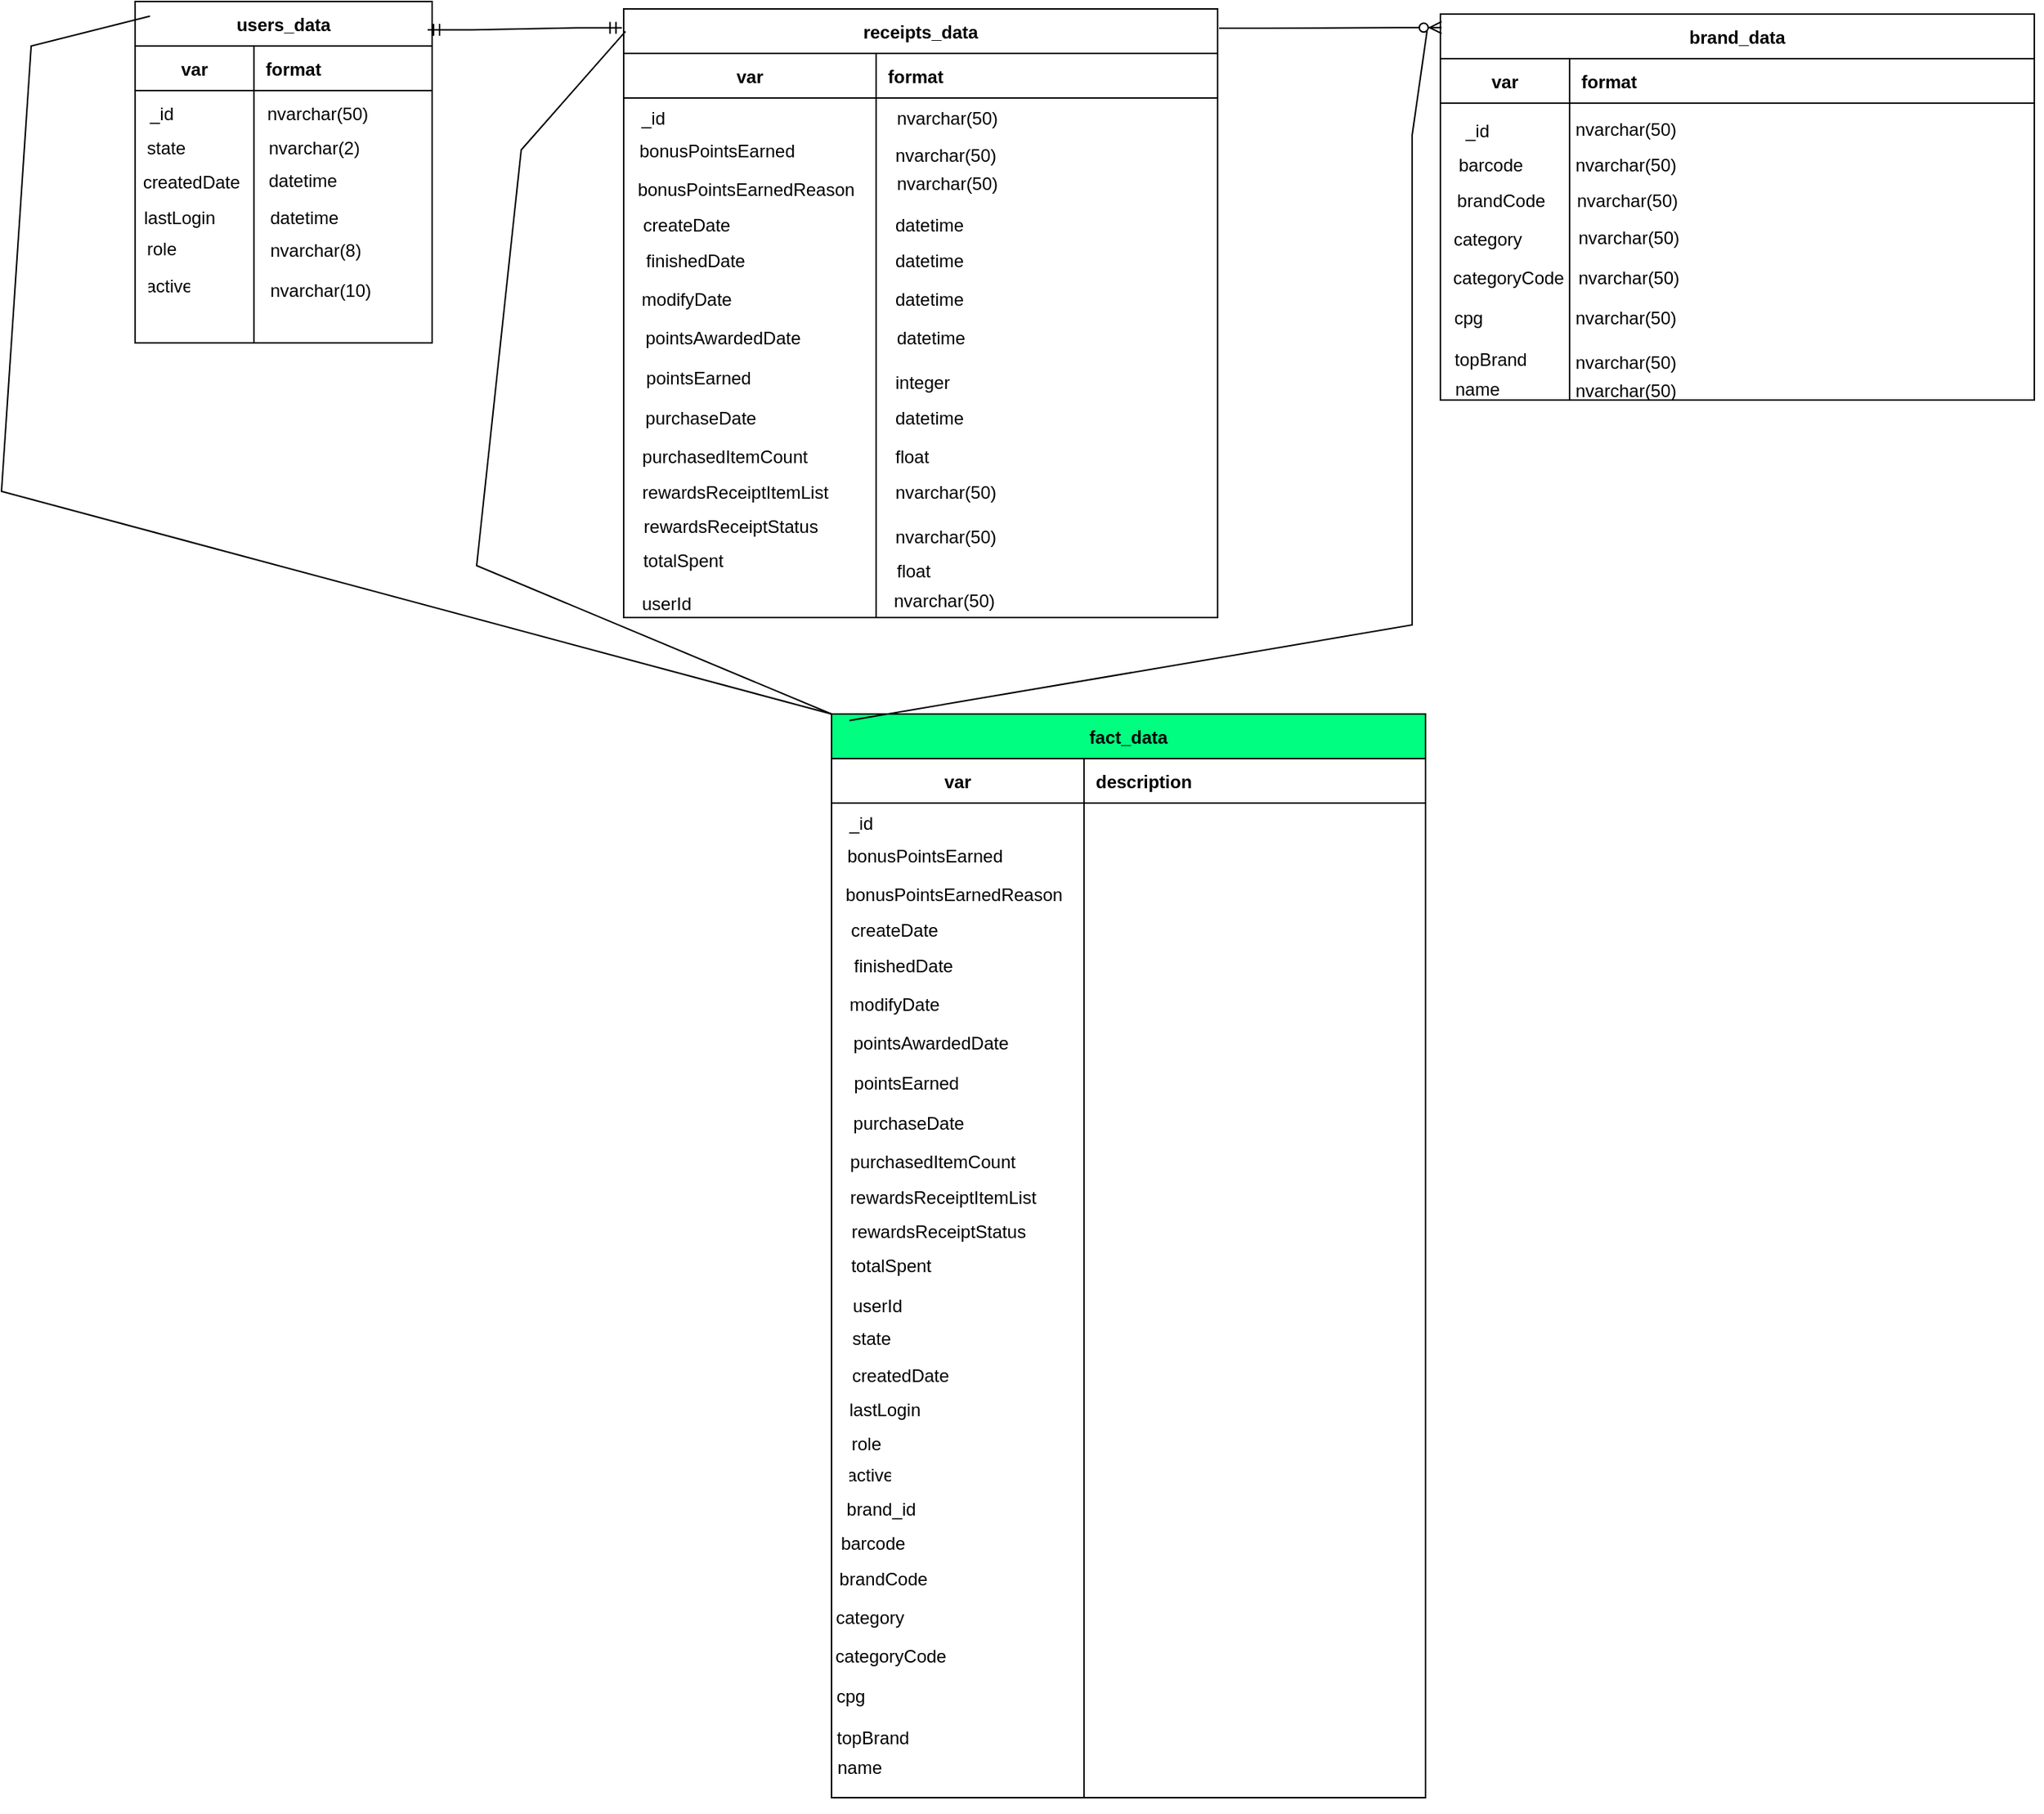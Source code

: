 <mxfile version="26.0.3">
  <diagram id="R2lEEEUBdFMjLlhIrx00" name="Page-1">
    <mxGraphModel dx="2445" dy="655" grid="1" gridSize="10" guides="1" tooltips="1" connect="1" arrows="1" fold="1" page="1" pageScale="1" pageWidth="850" pageHeight="1100" math="0" shadow="0" extFonts="Permanent Marker^https://fonts.googleapis.com/css?family=Permanent+Marker">
      <root>
        <mxCell id="0" />
        <mxCell id="1" parent="0" />
        <mxCell id="C-vyLk0tnHw3VtMMgP7b-23" value="users_data" style="shape=table;startSize=30;container=1;collapsible=1;childLayout=tableLayout;fixedRows=1;rowLines=0;fontStyle=1;align=center;resizeLast=1;" parent="1" vertex="1">
          <mxGeometry x="-70" y="70" width="200" height="230" as="geometry" />
        </mxCell>
        <mxCell id="C-vyLk0tnHw3VtMMgP7b-24" value="" style="shape=partialRectangle;collapsible=0;dropTarget=0;pointerEvents=0;fillColor=none;points=[[0,0.5],[1,0.5]];portConstraint=eastwest;top=0;left=0;right=0;bottom=1;fontStyle=1" parent="C-vyLk0tnHw3VtMMgP7b-23" vertex="1">
          <mxGeometry y="30" width="200" height="30" as="geometry" />
        </mxCell>
        <mxCell id="C-vyLk0tnHw3VtMMgP7b-25" value="var" style="shape=partialRectangle;overflow=hidden;connectable=0;fillColor=none;top=0;left=0;bottom=0;right=0;fontStyle=1" parent="C-vyLk0tnHw3VtMMgP7b-24" vertex="1">
          <mxGeometry width="80" height="30" as="geometry">
            <mxRectangle width="80" height="30" as="alternateBounds" />
          </mxGeometry>
        </mxCell>
        <mxCell id="C-vyLk0tnHw3VtMMgP7b-26" value="format" style="shape=partialRectangle;overflow=hidden;connectable=0;fillColor=none;top=0;left=0;bottom=0;right=0;align=left;spacingLeft=6;fontStyle=1" parent="C-vyLk0tnHw3VtMMgP7b-24" vertex="1">
          <mxGeometry x="80" width="120" height="30" as="geometry">
            <mxRectangle width="120" height="30" as="alternateBounds" />
          </mxGeometry>
        </mxCell>
        <mxCell id="C-vyLk0tnHw3VtMMgP7b-27" value="" style="shape=partialRectangle;collapsible=0;dropTarget=0;pointerEvents=0;fillColor=none;points=[[0,0.5],[1,0.5]];portConstraint=eastwest;top=0;left=0;right=0;bottom=0;" parent="C-vyLk0tnHw3VtMMgP7b-23" vertex="1">
          <mxGeometry y="60" width="200" height="170" as="geometry" />
        </mxCell>
        <mxCell id="C-vyLk0tnHw3VtMMgP7b-28" value="" style="shape=partialRectangle;overflow=hidden;connectable=0;fillColor=none;top=0;left=0;bottom=0;right=0;strokeColor=#000000;" parent="C-vyLk0tnHw3VtMMgP7b-27" vertex="1">
          <mxGeometry width="80" height="170" as="geometry">
            <mxRectangle width="80" height="170" as="alternateBounds" />
          </mxGeometry>
        </mxCell>
        <mxCell id="C-vyLk0tnHw3VtMMgP7b-29" value="" style="shape=partialRectangle;overflow=hidden;connectable=0;fillColor=none;top=0;left=0;bottom=0;right=0;align=left;spacingLeft=6;" parent="C-vyLk0tnHw3VtMMgP7b-27" vertex="1">
          <mxGeometry x="80" width="120" height="170" as="geometry">
            <mxRectangle width="120" height="170" as="alternateBounds" />
          </mxGeometry>
        </mxCell>
        <mxCell id="vaAXvCSD8EfvLSItamrr-2" value="state" style="shape=partialRectangle;overflow=hidden;connectable=0;fillColor=none;top=0;left=0;bottom=0;right=0;" vertex="1" parent="1">
          <mxGeometry x="-64" y="153" width="30" height="30" as="geometry">
            <mxRectangle width="30" height="30" as="alternateBounds" />
          </mxGeometry>
        </mxCell>
        <mxCell id="vaAXvCSD8EfvLSItamrr-3" value="lastLogin" style="shape=partialRectangle;overflow=hidden;connectable=0;fillColor=none;top=0;left=0;bottom=0;right=0;" vertex="1" parent="1">
          <mxGeometry x="-70" y="200" width="60" height="30" as="geometry">
            <mxRectangle width="30" height="30" as="alternateBounds" />
          </mxGeometry>
        </mxCell>
        <mxCell id="vaAXvCSD8EfvLSItamrr-4" value="createdDate" style="shape=partialRectangle;overflow=hidden;connectable=0;fillColor=none;top=0;left=0;bottom=0;right=0;" vertex="1" parent="1">
          <mxGeometry x="-87" y="176" width="110" height="30" as="geometry">
            <mxRectangle width="30" height="30" as="alternateBounds" />
          </mxGeometry>
        </mxCell>
        <mxCell id="vaAXvCSD8EfvLSItamrr-5" value="role" style="shape=partialRectangle;overflow=hidden;connectable=0;fillColor=none;top=0;left=0;bottom=0;right=0;" vertex="1" parent="1">
          <mxGeometry x="-67" y="221" width="30" height="30" as="geometry">
            <mxRectangle width="30" height="30" as="alternateBounds" />
          </mxGeometry>
        </mxCell>
        <mxCell id="vaAXvCSD8EfvLSItamrr-6" value="active" style="shape=partialRectangle;overflow=hidden;connectable=0;fillColor=none;top=0;left=0;bottom=0;right=0;" vertex="1" parent="1">
          <mxGeometry x="-62" y="246" width="30" height="30" as="geometry">
            <mxRectangle width="30" height="30" as="alternateBounds" />
          </mxGeometry>
        </mxCell>
        <mxCell id="vaAXvCSD8EfvLSItamrr-7" value="datetime" style="shape=partialRectangle;overflow=hidden;connectable=0;fillColor=none;top=0;left=0;bottom=0;right=0;align=left;spacingLeft=6;" vertex="1" parent="1">
          <mxGeometry x="13" y="200" width="70" height="30" as="geometry">
            <mxRectangle width="320" height="30" as="alternateBounds" />
          </mxGeometry>
        </mxCell>
        <mxCell id="vaAXvCSD8EfvLSItamrr-8" value="nvarchar(8)" style="shape=partialRectangle;overflow=hidden;connectable=0;fillColor=none;top=0;left=0;bottom=0;right=0;align=left;spacingLeft=6;" vertex="1" parent="1">
          <mxGeometry x="13" y="222" width="70" height="30" as="geometry">
            <mxRectangle width="320" height="30" as="alternateBounds" />
          </mxGeometry>
        </mxCell>
        <mxCell id="vaAXvCSD8EfvLSItamrr-9" value="nvarchar(10)" style="shape=partialRectangle;overflow=hidden;connectable=0;fillColor=none;top=0;left=0;bottom=0;right=0;align=left;spacingLeft=6;" vertex="1" parent="1">
          <mxGeometry x="13" y="249" width="320" height="30" as="geometry">
            <mxRectangle width="320" height="30" as="alternateBounds" />
          </mxGeometry>
        </mxCell>
        <mxCell id="vaAXvCSD8EfvLSItamrr-10" value="datetime" style="shape=partialRectangle;overflow=hidden;connectable=0;fillColor=none;top=0;left=0;bottom=0;right=0;align=left;spacingLeft=6;" vertex="1" parent="1">
          <mxGeometry x="12" y="175" width="320" height="30" as="geometry">
            <mxRectangle width="320" height="30" as="alternateBounds" />
          </mxGeometry>
        </mxCell>
        <mxCell id="vaAXvCSD8EfvLSItamrr-11" value="nvarchar(2)" style="shape=partialRectangle;overflow=hidden;connectable=0;fillColor=none;top=0;left=0;bottom=0;right=0;align=left;spacingLeft=6;" vertex="1" parent="1">
          <mxGeometry x="12" y="153" width="270" height="30" as="geometry">
            <mxRectangle width="320" height="30" as="alternateBounds" />
          </mxGeometry>
        </mxCell>
        <mxCell id="vaAXvCSD8EfvLSItamrr-16" value="_id" style="shape=partialRectangle;overflow=hidden;connectable=0;fillColor=none;top=0;left=0;bottom=0;right=0;" vertex="1" parent="1">
          <mxGeometry x="-72" y="130" width="40" height="30" as="geometry">
            <mxRectangle width="80" height="30" as="alternateBounds" />
          </mxGeometry>
        </mxCell>
        <mxCell id="vaAXvCSD8EfvLSItamrr-17" value="nvarchar(50)" style="shape=partialRectangle;overflow=hidden;connectable=0;fillColor=none;top=0;left=0;bottom=0;right=0;align=left;spacingLeft=6;" vertex="1" parent="1">
          <mxGeometry x="11" y="130" width="320" height="30" as="geometry">
            <mxRectangle width="320" height="30" as="alternateBounds" />
          </mxGeometry>
        </mxCell>
        <mxCell id="vaAXvCSD8EfvLSItamrr-64" value="" style="group" vertex="1" connectable="0" parent="1">
          <mxGeometry x="240" y="75" width="961" height="410" as="geometry" />
        </mxCell>
        <mxCell id="vaAXvCSD8EfvLSItamrr-41" value="receipts_data" style="shape=table;startSize=30;container=1;collapsible=1;childLayout=tableLayout;fixedRows=1;rowLines=0;fontStyle=1;align=center;resizeLast=1;" vertex="1" parent="vaAXvCSD8EfvLSItamrr-64">
          <mxGeometry x="19" width="400" height="410" as="geometry" />
        </mxCell>
        <mxCell id="vaAXvCSD8EfvLSItamrr-42" value="" style="shape=partialRectangle;collapsible=0;dropTarget=0;pointerEvents=0;fillColor=none;points=[[0,0.5],[1,0.5]];portConstraint=eastwest;top=0;left=0;right=0;bottom=1;fontStyle=1" vertex="1" parent="vaAXvCSD8EfvLSItamrr-41">
          <mxGeometry y="30" width="400" height="30" as="geometry" />
        </mxCell>
        <mxCell id="vaAXvCSD8EfvLSItamrr-43" value="var" style="shape=partialRectangle;overflow=hidden;connectable=0;fillColor=none;top=0;left=0;bottom=0;right=0;fontStyle=1" vertex="1" parent="vaAXvCSD8EfvLSItamrr-42">
          <mxGeometry width="170" height="30" as="geometry">
            <mxRectangle width="170" height="30" as="alternateBounds" />
          </mxGeometry>
        </mxCell>
        <mxCell id="vaAXvCSD8EfvLSItamrr-44" value="format" style="shape=partialRectangle;overflow=hidden;connectable=0;fillColor=none;top=0;left=0;bottom=0;right=0;align=left;spacingLeft=6;fontStyle=1" vertex="1" parent="vaAXvCSD8EfvLSItamrr-42">
          <mxGeometry x="170" width="230" height="30" as="geometry">
            <mxRectangle width="230" height="30" as="alternateBounds" />
          </mxGeometry>
        </mxCell>
        <mxCell id="vaAXvCSD8EfvLSItamrr-45" value="" style="shape=partialRectangle;collapsible=0;dropTarget=0;pointerEvents=0;fillColor=none;points=[[0,0.5],[1,0.5]];portConstraint=eastwest;top=0;left=0;right=0;bottom=0;" vertex="1" parent="vaAXvCSD8EfvLSItamrr-41">
          <mxGeometry y="60" width="400" height="350" as="geometry" />
        </mxCell>
        <mxCell id="vaAXvCSD8EfvLSItamrr-46" value="" style="shape=partialRectangle;overflow=hidden;connectable=0;fillColor=none;top=0;left=0;bottom=0;right=0;strokeColor=#000000;" vertex="1" parent="vaAXvCSD8EfvLSItamrr-45">
          <mxGeometry width="170" height="350" as="geometry">
            <mxRectangle width="170" height="350" as="alternateBounds" />
          </mxGeometry>
        </mxCell>
        <mxCell id="vaAXvCSD8EfvLSItamrr-47" value="" style="shape=partialRectangle;overflow=hidden;connectable=0;fillColor=none;top=0;left=0;bottom=0;right=0;align=left;spacingLeft=6;" vertex="1" parent="vaAXvCSD8EfvLSItamrr-45">
          <mxGeometry x="170" width="230" height="350" as="geometry">
            <mxRectangle width="230" height="350" as="alternateBounds" />
          </mxGeometry>
        </mxCell>
        <mxCell id="vaAXvCSD8EfvLSItamrr-48" value="_id" style="shape=partialRectangle;overflow=hidden;connectable=0;fillColor=none;top=0;left=0;bottom=0;right=0;" vertex="1" parent="vaAXvCSD8EfvLSItamrr-64">
          <mxGeometry x="19" y="58" width="40" height="30" as="geometry">
            <mxRectangle width="80" height="30" as="alternateBounds" />
          </mxGeometry>
        </mxCell>
        <mxCell id="vaAXvCSD8EfvLSItamrr-49" value="bonusPointsEarned" style="shape=partialRectangle;overflow=hidden;connectable=0;fillColor=none;top=0;left=0;bottom=0;right=0;" vertex="1" parent="vaAXvCSD8EfvLSItamrr-64">
          <mxGeometry x="22" y="80" width="120" height="30" as="geometry">
            <mxRectangle width="80" height="30" as="alternateBounds" />
          </mxGeometry>
        </mxCell>
        <mxCell id="vaAXvCSD8EfvLSItamrr-50" value="bonusPointsEarnedReason" style="shape=partialRectangle;overflow=hidden;connectable=0;fillColor=none;top=0;left=0;bottom=0;right=0;" vertex="1" parent="vaAXvCSD8EfvLSItamrr-64">
          <mxGeometry x="22" y="106" width="159" height="30" as="geometry">
            <mxRectangle width="80" height="30" as="alternateBounds" />
          </mxGeometry>
        </mxCell>
        <mxCell id="vaAXvCSD8EfvLSItamrr-51" value="createDate" style="shape=partialRectangle;overflow=hidden;connectable=0;fillColor=none;top=0;left=0;bottom=0;right=0;" vertex="1" parent="vaAXvCSD8EfvLSItamrr-64">
          <mxGeometry x="22" y="130" width="79" height="30" as="geometry">
            <mxRectangle width="80" height="30" as="alternateBounds" />
          </mxGeometry>
        </mxCell>
        <mxCell id="vaAXvCSD8EfvLSItamrr-52" value="finishedDate" style="shape=partialRectangle;overflow=hidden;connectable=0;fillColor=none;top=0;left=0;bottom=0;right=0;" vertex="1" parent="vaAXvCSD8EfvLSItamrr-64">
          <mxGeometry x="22" y="154" width="91" height="30" as="geometry">
            <mxRectangle width="80" height="30" as="alternateBounds" />
          </mxGeometry>
        </mxCell>
        <mxCell id="vaAXvCSD8EfvLSItamrr-53" value="modifyDate" style="shape=partialRectangle;overflow=hidden;connectable=0;fillColor=none;top=0;left=0;bottom=0;right=0;" vertex="1" parent="vaAXvCSD8EfvLSItamrr-64">
          <mxGeometry x="22" y="180" width="79" height="30" as="geometry">
            <mxRectangle width="80" height="30" as="alternateBounds" />
          </mxGeometry>
        </mxCell>
        <mxCell id="vaAXvCSD8EfvLSItamrr-54" value="pointsAwardedDate" style="shape=partialRectangle;overflow=hidden;connectable=0;fillColor=none;top=0;left=0;bottom=0;right=0;" vertex="1" parent="vaAXvCSD8EfvLSItamrr-64">
          <mxGeometry x="16.5" y="206" width="139" height="30" as="geometry">
            <mxRectangle width="80" height="30" as="alternateBounds" />
          </mxGeometry>
        </mxCell>
        <mxCell id="vaAXvCSD8EfvLSItamrr-55" value="pointsEarned" style="shape=partialRectangle;overflow=hidden;connectable=0;fillColor=none;top=0;left=0;bottom=0;right=0;" vertex="1" parent="vaAXvCSD8EfvLSItamrr-64">
          <mxGeometry y="233" width="139" height="30" as="geometry">
            <mxRectangle width="80" height="30" as="alternateBounds" />
          </mxGeometry>
        </mxCell>
        <mxCell id="vaAXvCSD8EfvLSItamrr-56" value="purchaseDate" style="shape=partialRectangle;overflow=hidden;connectable=0;fillColor=none;top=0;left=0;bottom=0;right=0;" vertex="1" parent="vaAXvCSD8EfvLSItamrr-64">
          <mxGeometry x="1.5" y="260" width="139" height="30" as="geometry">
            <mxRectangle width="80" height="30" as="alternateBounds" />
          </mxGeometry>
        </mxCell>
        <mxCell id="vaAXvCSD8EfvLSItamrr-57" value="purchasedItemCount" style="shape=partialRectangle;overflow=hidden;connectable=0;fillColor=none;top=0;left=0;bottom=0;right=0;" vertex="1" parent="vaAXvCSD8EfvLSItamrr-64">
          <mxGeometry x="3.5" y="286" width="167.5" height="30" as="geometry">
            <mxRectangle width="80" height="30" as="alternateBounds" />
          </mxGeometry>
        </mxCell>
        <mxCell id="vaAXvCSD8EfvLSItamrr-58" value="rewardsReceiptItemList" style="shape=partialRectangle;overflow=hidden;connectable=0;fillColor=none;top=0;left=0;bottom=0;right=0;" vertex="1" parent="vaAXvCSD8EfvLSItamrr-64">
          <mxGeometry x="10.5" y="310" width="167.5" height="30" as="geometry">
            <mxRectangle width="80" height="30" as="alternateBounds" />
          </mxGeometry>
        </mxCell>
        <mxCell id="vaAXvCSD8EfvLSItamrr-59" value="rewardsReceiptStatus" style="shape=partialRectangle;overflow=hidden;connectable=0;fillColor=none;top=0;left=0;bottom=0;right=0;" vertex="1" parent="vaAXvCSD8EfvLSItamrr-64">
          <mxGeometry x="7.5" y="333" width="167.5" height="30" as="geometry">
            <mxRectangle width="80" height="30" as="alternateBounds" />
          </mxGeometry>
        </mxCell>
        <mxCell id="vaAXvCSD8EfvLSItamrr-60" value="totalSpent" style="shape=partialRectangle;overflow=hidden;connectable=0;fillColor=none;top=0;left=0;bottom=0;right=0;" vertex="1" parent="vaAXvCSD8EfvLSItamrr-64">
          <mxGeometry x="7.5" y="356" width="103.5" height="30" as="geometry">
            <mxRectangle width="80" height="30" as="alternateBounds" />
          </mxGeometry>
        </mxCell>
        <mxCell id="vaAXvCSD8EfvLSItamrr-61" value="userId" style="shape=partialRectangle;overflow=hidden;connectable=0;fillColor=none;top=0;left=0;bottom=0;right=0;" vertex="1" parent="vaAXvCSD8EfvLSItamrr-64">
          <mxGeometry x="18" y="385" width="60" height="30" as="geometry">
            <mxRectangle width="80" height="30" as="alternateBounds" />
          </mxGeometry>
        </mxCell>
        <mxCell id="vaAXvCSD8EfvLSItamrr-95" value="nvarchar(50)" style="shape=partialRectangle;overflow=hidden;connectable=0;fillColor=none;top=0;left=0;bottom=0;right=0;align=left;spacingLeft=6;" vertex="1" parent="vaAXvCSD8EfvLSItamrr-64">
          <mxGeometry x="195" y="58" width="320" height="30" as="geometry">
            <mxRectangle width="320" height="30" as="alternateBounds" />
          </mxGeometry>
        </mxCell>
        <mxCell id="vaAXvCSD8EfvLSItamrr-96" value="nvarchar(50)" style="shape=partialRectangle;overflow=hidden;connectable=0;fillColor=none;top=0;left=0;bottom=0;right=0;align=left;spacingLeft=6;" vertex="1" parent="vaAXvCSD8EfvLSItamrr-64">
          <mxGeometry x="194" y="83" width="320" height="30" as="geometry">
            <mxRectangle width="320" height="30" as="alternateBounds" />
          </mxGeometry>
        </mxCell>
        <mxCell id="vaAXvCSD8EfvLSItamrr-98" value="datetime" style="shape=partialRectangle;overflow=hidden;connectable=0;fillColor=none;top=0;left=0;bottom=0;right=0;align=left;spacingLeft=6;" vertex="1" parent="vaAXvCSD8EfvLSItamrr-64">
          <mxGeometry x="194" y="130" width="320" height="30" as="geometry">
            <mxRectangle width="320" height="30" as="alternateBounds" />
          </mxGeometry>
        </mxCell>
        <mxCell id="vaAXvCSD8EfvLSItamrr-99" value="datetime" style="shape=partialRectangle;overflow=hidden;connectable=0;fillColor=none;top=0;left=0;bottom=0;right=0;align=left;spacingLeft=6;" vertex="1" parent="vaAXvCSD8EfvLSItamrr-64">
          <mxGeometry x="194" y="154" width="320" height="30" as="geometry">
            <mxRectangle width="320" height="30" as="alternateBounds" />
          </mxGeometry>
        </mxCell>
        <mxCell id="vaAXvCSD8EfvLSItamrr-100" value="datetime" style="shape=partialRectangle;overflow=hidden;connectable=0;fillColor=none;top=0;left=0;bottom=0;right=0;align=left;spacingLeft=6;" vertex="1" parent="vaAXvCSD8EfvLSItamrr-64">
          <mxGeometry x="194" y="180" width="320" height="30" as="geometry">
            <mxRectangle width="320" height="30" as="alternateBounds" />
          </mxGeometry>
        </mxCell>
        <mxCell id="vaAXvCSD8EfvLSItamrr-101" value="datetime" style="shape=partialRectangle;overflow=hidden;connectable=0;fillColor=none;top=0;left=0;bottom=0;right=0;align=left;spacingLeft=6;" vertex="1" parent="vaAXvCSD8EfvLSItamrr-64">
          <mxGeometry x="195" y="206" width="320" height="30" as="geometry">
            <mxRectangle width="320" height="30" as="alternateBounds" />
          </mxGeometry>
        </mxCell>
        <mxCell id="vaAXvCSD8EfvLSItamrr-102" value="integer" style="shape=partialRectangle;overflow=hidden;connectable=0;fillColor=none;top=0;left=0;bottom=0;right=0;align=left;spacingLeft=6;" vertex="1" parent="vaAXvCSD8EfvLSItamrr-64">
          <mxGeometry x="194" y="236" width="320" height="30" as="geometry">
            <mxRectangle width="320" height="30" as="alternateBounds" />
          </mxGeometry>
        </mxCell>
        <mxCell id="vaAXvCSD8EfvLSItamrr-103" value="float" style="shape=partialRectangle;overflow=hidden;connectable=0;fillColor=none;top=0;left=0;bottom=0;right=0;align=left;spacingLeft=6;" vertex="1" parent="vaAXvCSD8EfvLSItamrr-64">
          <mxGeometry x="194" y="286" width="320" height="30" as="geometry">
            <mxRectangle width="320" height="30" as="alternateBounds" />
          </mxGeometry>
        </mxCell>
        <mxCell id="vaAXvCSD8EfvLSItamrr-104" value="datetime" style="shape=partialRectangle;overflow=hidden;connectable=0;fillColor=none;top=0;left=0;bottom=0;right=0;align=left;spacingLeft=6;" vertex="1" parent="vaAXvCSD8EfvLSItamrr-64">
          <mxGeometry x="194" y="260" width="320" height="30" as="geometry">
            <mxRectangle width="320" height="30" as="alternateBounds" />
          </mxGeometry>
        </mxCell>
        <mxCell id="vaAXvCSD8EfvLSItamrr-105" value="nvarchar(50)" style="shape=partialRectangle;overflow=hidden;connectable=0;fillColor=none;top=0;left=0;bottom=0;right=0;align=left;spacingLeft=6;" vertex="1" parent="vaAXvCSD8EfvLSItamrr-64">
          <mxGeometry x="194" y="310" width="320" height="30" as="geometry">
            <mxRectangle width="320" height="30" as="alternateBounds" />
          </mxGeometry>
        </mxCell>
        <mxCell id="vaAXvCSD8EfvLSItamrr-106" value="nvarchar(50)" style="shape=partialRectangle;overflow=hidden;connectable=0;fillColor=none;top=0;left=0;bottom=0;right=0;align=left;spacingLeft=6;" vertex="1" parent="vaAXvCSD8EfvLSItamrr-64">
          <mxGeometry x="194" y="340" width="320" height="30" as="geometry">
            <mxRectangle width="320" height="30" as="alternateBounds" />
          </mxGeometry>
        </mxCell>
        <mxCell id="vaAXvCSD8EfvLSItamrr-107" value="float" style="shape=partialRectangle;overflow=hidden;connectable=0;fillColor=none;top=0;left=0;bottom=0;right=0;align=left;spacingLeft=6;" vertex="1" parent="vaAXvCSD8EfvLSItamrr-64">
          <mxGeometry x="195" y="363" width="320" height="30" as="geometry">
            <mxRectangle width="320" height="30" as="alternateBounds" />
          </mxGeometry>
        </mxCell>
        <mxCell id="vaAXvCSD8EfvLSItamrr-108" value="nvarchar(50)" style="shape=partialRectangle;overflow=hidden;connectable=0;fillColor=none;top=0;left=0;bottom=0;right=0;align=left;spacingLeft=6;" vertex="1" parent="vaAXvCSD8EfvLSItamrr-64">
          <mxGeometry x="193" y="383" width="320" height="30" as="geometry">
            <mxRectangle width="320" height="30" as="alternateBounds" />
          </mxGeometry>
        </mxCell>
        <mxCell id="vaAXvCSD8EfvLSItamrr-65" value="" style="group" vertex="1" connectable="0" parent="vaAXvCSD8EfvLSItamrr-64">
          <mxGeometry x="533" y="9.5" width="441" height="271" as="geometry" />
        </mxCell>
        <mxCell id="vaAXvCSD8EfvLSItamrr-18" value="brand_data" style="shape=table;startSize=30;container=1;collapsible=1;childLayout=tableLayout;fixedRows=1;rowLines=0;fontStyle=1;align=center;resizeLast=1;" vertex="1" parent="vaAXvCSD8EfvLSItamrr-65">
          <mxGeometry x="36" y="-6" width="400" height="260" as="geometry" />
        </mxCell>
        <mxCell id="vaAXvCSD8EfvLSItamrr-19" value="" style="shape=partialRectangle;collapsible=0;dropTarget=0;pointerEvents=0;fillColor=none;points=[[0,0.5],[1,0.5]];portConstraint=eastwest;top=0;left=0;right=0;bottom=1;fontStyle=1" vertex="1" parent="vaAXvCSD8EfvLSItamrr-18">
          <mxGeometry y="30" width="400" height="30" as="geometry" />
        </mxCell>
        <mxCell id="vaAXvCSD8EfvLSItamrr-20" value="var" style="shape=partialRectangle;overflow=hidden;connectable=0;fillColor=none;top=0;left=0;bottom=0;right=0;fontStyle=1" vertex="1" parent="vaAXvCSD8EfvLSItamrr-19">
          <mxGeometry width="87" height="30" as="geometry">
            <mxRectangle width="87" height="30" as="alternateBounds" />
          </mxGeometry>
        </mxCell>
        <mxCell id="vaAXvCSD8EfvLSItamrr-21" value="format" style="shape=partialRectangle;overflow=hidden;connectable=0;fillColor=none;top=0;left=0;bottom=0;right=0;align=left;spacingLeft=6;fontStyle=1" vertex="1" parent="vaAXvCSD8EfvLSItamrr-19">
          <mxGeometry x="87" width="313" height="30" as="geometry">
            <mxRectangle width="313" height="30" as="alternateBounds" />
          </mxGeometry>
        </mxCell>
        <mxCell id="vaAXvCSD8EfvLSItamrr-22" value="" style="shape=partialRectangle;collapsible=0;dropTarget=0;pointerEvents=0;fillColor=none;points=[[0,0.5],[1,0.5]];portConstraint=eastwest;top=0;left=0;right=0;bottom=0;" vertex="1" parent="vaAXvCSD8EfvLSItamrr-18">
          <mxGeometry y="60" width="400" height="200" as="geometry" />
        </mxCell>
        <mxCell id="vaAXvCSD8EfvLSItamrr-23" value="" style="shape=partialRectangle;overflow=hidden;connectable=0;fillColor=none;top=0;left=0;bottom=0;right=0;strokeColor=#000000;" vertex="1" parent="vaAXvCSD8EfvLSItamrr-22">
          <mxGeometry width="87" height="200" as="geometry">
            <mxRectangle width="87" height="200" as="alternateBounds" />
          </mxGeometry>
        </mxCell>
        <mxCell id="vaAXvCSD8EfvLSItamrr-24" value="" style="shape=partialRectangle;overflow=hidden;connectable=0;fillColor=none;top=0;left=0;bottom=0;right=0;align=left;spacingLeft=6;" vertex="1" parent="vaAXvCSD8EfvLSItamrr-22">
          <mxGeometry x="87" width="313" height="200" as="geometry">
            <mxRectangle width="313" height="200" as="alternateBounds" />
          </mxGeometry>
        </mxCell>
        <mxCell id="vaAXvCSD8EfvLSItamrr-33" value="nvarchar(50)" style="shape=partialRectangle;overflow=hidden;connectable=0;fillColor=none;top=0;left=0;bottom=0;right=0;align=left;spacingLeft=6;" vertex="1" parent="vaAXvCSD8EfvLSItamrr-65">
          <mxGeometry x="119" y="56" width="320" height="30" as="geometry">
            <mxRectangle width="320" height="30" as="alternateBounds" />
          </mxGeometry>
        </mxCell>
        <mxCell id="vaAXvCSD8EfvLSItamrr-34" value="nvarchar(50)" style="shape=partialRectangle;overflow=hidden;connectable=0;fillColor=none;top=0;left=0;bottom=0;right=0;align=left;spacingLeft=6;" vertex="1" parent="vaAXvCSD8EfvLSItamrr-65">
          <mxGeometry x="119" y="80" width="320" height="30" as="geometry">
            <mxRectangle width="320" height="30" as="alternateBounds" />
          </mxGeometry>
        </mxCell>
        <mxCell id="vaAXvCSD8EfvLSItamrr-35" value="nvarchar(50)" style="shape=partialRectangle;overflow=hidden;connectable=0;fillColor=none;top=0;left=0;bottom=0;right=0;align=left;spacingLeft=6;" vertex="1" parent="vaAXvCSD8EfvLSItamrr-65">
          <mxGeometry x="120" y="104" width="320" height="30" as="geometry">
            <mxRectangle width="320" height="30" as="alternateBounds" />
          </mxGeometry>
        </mxCell>
        <mxCell id="vaAXvCSD8EfvLSItamrr-36" value="nvarchar(50)" style="shape=partialRectangle;overflow=hidden;connectable=0;fillColor=none;top=0;left=0;bottom=0;right=0;align=left;spacingLeft=6;" vertex="1" parent="vaAXvCSD8EfvLSItamrr-65">
          <mxGeometry x="121" y="129" width="320" height="30" as="geometry">
            <mxRectangle width="320" height="30" as="alternateBounds" />
          </mxGeometry>
        </mxCell>
        <mxCell id="vaAXvCSD8EfvLSItamrr-37" value="nvarchar(50)" style="shape=partialRectangle;overflow=hidden;connectable=0;fillColor=none;top=0;left=0;bottom=0;right=0;align=left;spacingLeft=6;" vertex="1" parent="vaAXvCSD8EfvLSItamrr-65">
          <mxGeometry x="121" y="156" width="320" height="30" as="geometry">
            <mxRectangle width="320" height="30" as="alternateBounds" />
          </mxGeometry>
        </mxCell>
        <mxCell id="vaAXvCSD8EfvLSItamrr-38" value="nvarchar(50)" style="shape=partialRectangle;overflow=hidden;connectable=0;fillColor=none;top=0;left=0;bottom=0;right=0;align=left;spacingLeft=6;" vertex="1" parent="vaAXvCSD8EfvLSItamrr-65">
          <mxGeometry x="119" y="183" width="320" height="30" as="geometry">
            <mxRectangle width="320" height="30" as="alternateBounds" />
          </mxGeometry>
        </mxCell>
        <mxCell id="vaAXvCSD8EfvLSItamrr-40" value="nvarchar(50)" style="shape=partialRectangle;overflow=hidden;connectable=0;fillColor=none;top=0;left=0;bottom=0;right=0;align=left;spacingLeft=6;" vertex="1" parent="vaAXvCSD8EfvLSItamrr-65">
          <mxGeometry x="119" y="213" width="320" height="30" as="geometry">
            <mxRectangle width="320" height="30" as="alternateBounds" />
          </mxGeometry>
        </mxCell>
        <mxCell id="vaAXvCSD8EfvLSItamrr-39" value="nvarchar(50)" style="shape=partialRectangle;overflow=hidden;connectable=0;fillColor=none;top=0;left=0;bottom=0;right=0;align=left;spacingLeft=6;" vertex="1" parent="vaAXvCSD8EfvLSItamrr-65">
          <mxGeometry x="119" y="232" width="320" height="30" as="geometry">
            <mxRectangle width="320" height="30" as="alternateBounds" />
          </mxGeometry>
        </mxCell>
        <mxCell id="vaAXvCSD8EfvLSItamrr-117" value="" style="group" vertex="1" connectable="0" parent="vaAXvCSD8EfvLSItamrr-65">
          <mxGeometry y="57" width="137" height="204" as="geometry" />
        </mxCell>
        <mxCell id="vaAXvCSD8EfvLSItamrr-25" value="_id" style="shape=partialRectangle;overflow=hidden;connectable=0;fillColor=none;top=0;left=0;bottom=0;right=0;" vertex="1" parent="vaAXvCSD8EfvLSItamrr-117">
          <mxGeometry x="41" width="40" height="30" as="geometry">
            <mxRectangle width="80" height="30" as="alternateBounds" />
          </mxGeometry>
        </mxCell>
        <mxCell id="vaAXvCSD8EfvLSItamrr-26" value="barcode" style="shape=partialRectangle;overflow=hidden;connectable=0;fillColor=none;top=0;left=0;bottom=0;right=0;" vertex="1" parent="vaAXvCSD8EfvLSItamrr-117">
          <mxGeometry x="15" y="23" width="110" height="30" as="geometry">
            <mxRectangle width="30" height="30" as="alternateBounds" />
          </mxGeometry>
        </mxCell>
        <mxCell id="vaAXvCSD8EfvLSItamrr-27" value="brandCode" style="shape=partialRectangle;overflow=hidden;connectable=0;fillColor=none;top=0;left=0;bottom=0;right=0;" vertex="1" parent="vaAXvCSD8EfvLSItamrr-117">
          <mxGeometry x="22" y="47" width="110" height="30" as="geometry">
            <mxRectangle width="30" height="30" as="alternateBounds" />
          </mxGeometry>
        </mxCell>
        <mxCell id="vaAXvCSD8EfvLSItamrr-28" value="category" style="shape=partialRectangle;overflow=hidden;connectable=0;fillColor=none;top=0;left=0;bottom=0;right=0;" vertex="1" parent="vaAXvCSD8EfvLSItamrr-117">
          <mxGeometry x="13" y="73" width="110" height="30" as="geometry">
            <mxRectangle width="30" height="30" as="alternateBounds" />
          </mxGeometry>
        </mxCell>
        <mxCell id="vaAXvCSD8EfvLSItamrr-29" value="categoryCode" style="shape=partialRectangle;overflow=hidden;connectable=0;fillColor=none;top=0;left=0;bottom=0;right=0;" vertex="1" parent="vaAXvCSD8EfvLSItamrr-117">
          <mxGeometry x="27" y="99" width="110" height="30" as="geometry">
            <mxRectangle width="30" height="30" as="alternateBounds" />
          </mxGeometry>
        </mxCell>
        <mxCell id="vaAXvCSD8EfvLSItamrr-30" value="cpg" style="shape=partialRectangle;overflow=hidden;connectable=0;fillColor=none;top=0;left=0;bottom=0;right=0;" vertex="1" parent="vaAXvCSD8EfvLSItamrr-117">
          <mxGeometry y="126" width="110" height="30" as="geometry">
            <mxRectangle width="30" height="30" as="alternateBounds" />
          </mxGeometry>
        </mxCell>
        <mxCell id="vaAXvCSD8EfvLSItamrr-31" value="topBrand" style="shape=partialRectangle;overflow=hidden;connectable=0;fillColor=none;top=0;left=0;bottom=0;right=0;" vertex="1" parent="vaAXvCSD8EfvLSItamrr-117">
          <mxGeometry x="33" y="154" width="74" height="30" as="geometry">
            <mxRectangle width="30" height="30" as="alternateBounds" />
          </mxGeometry>
        </mxCell>
        <mxCell id="vaAXvCSD8EfvLSItamrr-32" value="name" style="shape=partialRectangle;overflow=hidden;connectable=0;fillColor=none;top=0;left=0;bottom=0;right=0;" vertex="1" parent="vaAXvCSD8EfvLSItamrr-117">
          <mxGeometry x="6" y="174" width="110" height="30" as="geometry">
            <mxRectangle width="30" height="30" as="alternateBounds" />
          </mxGeometry>
        </mxCell>
        <mxCell id="vaAXvCSD8EfvLSItamrr-109" value="" style="edgeStyle=entityRelationEdgeStyle;fontSize=12;html=1;endArrow=ERzeroToMany;endFill=1;rounded=0;entryX=0.002;entryY=0.035;entryDx=0;entryDy=0;entryPerimeter=0;" edge="1" parent="vaAXvCSD8EfvLSItamrr-64" target="vaAXvCSD8EfvLSItamrr-18">
          <mxGeometry width="100" height="100" relative="1" as="geometry">
            <mxPoint x="420" y="13" as="sourcePoint" />
            <mxPoint x="580.0" y="13.5" as="targetPoint" />
          </mxGeometry>
        </mxCell>
        <mxCell id="vaAXvCSD8EfvLSItamrr-66" value="" style="group" vertex="1" connectable="0" parent="1">
          <mxGeometry x="380" y="550" width="419" height="740" as="geometry" />
        </mxCell>
        <mxCell id="vaAXvCSD8EfvLSItamrr-67" value="fact_data" style="shape=table;startSize=30;container=1;collapsible=1;childLayout=tableLayout;fixedRows=1;rowLines=0;fontStyle=1;align=center;resizeLast=1;fillColor=#00FF80;" vertex="1" parent="vaAXvCSD8EfvLSItamrr-66">
          <mxGeometry x="19" width="400" height="730" as="geometry" />
        </mxCell>
        <mxCell id="vaAXvCSD8EfvLSItamrr-68" value="" style="shape=partialRectangle;collapsible=0;dropTarget=0;pointerEvents=0;fillColor=none;points=[[0,0.5],[1,0.5]];portConstraint=eastwest;top=0;left=0;right=0;bottom=1;fontStyle=1" vertex="1" parent="vaAXvCSD8EfvLSItamrr-67">
          <mxGeometry y="30" width="400" height="30" as="geometry" />
        </mxCell>
        <mxCell id="vaAXvCSD8EfvLSItamrr-69" value="var" style="shape=partialRectangle;overflow=hidden;connectable=0;fillColor=none;top=0;left=0;bottom=0;right=0;fontStyle=1" vertex="1" parent="vaAXvCSD8EfvLSItamrr-68">
          <mxGeometry width="170" height="30" as="geometry">
            <mxRectangle width="170" height="30" as="alternateBounds" />
          </mxGeometry>
        </mxCell>
        <mxCell id="vaAXvCSD8EfvLSItamrr-70" value="description" style="shape=partialRectangle;overflow=hidden;connectable=0;fillColor=none;top=0;left=0;bottom=0;right=0;align=left;spacingLeft=6;fontStyle=1" vertex="1" parent="vaAXvCSD8EfvLSItamrr-68">
          <mxGeometry x="170" width="230" height="30" as="geometry">
            <mxRectangle width="230" height="30" as="alternateBounds" />
          </mxGeometry>
        </mxCell>
        <mxCell id="vaAXvCSD8EfvLSItamrr-71" value="" style="shape=partialRectangle;collapsible=0;dropTarget=0;pointerEvents=0;fillColor=none;points=[[0,0.5],[1,0.5]];portConstraint=eastwest;top=0;left=0;right=0;bottom=0;" vertex="1" parent="vaAXvCSD8EfvLSItamrr-67">
          <mxGeometry y="60" width="400" height="670" as="geometry" />
        </mxCell>
        <mxCell id="vaAXvCSD8EfvLSItamrr-72" value="" style="shape=partialRectangle;overflow=hidden;connectable=0;fillColor=none;top=0;left=0;bottom=0;right=0;strokeColor=#000000;" vertex="1" parent="vaAXvCSD8EfvLSItamrr-71">
          <mxGeometry width="170" height="670" as="geometry">
            <mxRectangle width="170" height="670" as="alternateBounds" />
          </mxGeometry>
        </mxCell>
        <mxCell id="vaAXvCSD8EfvLSItamrr-73" value="" style="shape=partialRectangle;overflow=hidden;connectable=0;fillColor=none;top=0;left=0;bottom=0;right=0;align=left;spacingLeft=6;" vertex="1" parent="vaAXvCSD8EfvLSItamrr-71">
          <mxGeometry x="170" width="230" height="670" as="geometry">
            <mxRectangle width="230" height="670" as="alternateBounds" />
          </mxGeometry>
        </mxCell>
        <mxCell id="vaAXvCSD8EfvLSItamrr-74" value="_id" style="shape=partialRectangle;overflow=hidden;connectable=0;fillColor=none;top=0;left=0;bottom=0;right=0;" vertex="1" parent="vaAXvCSD8EfvLSItamrr-66">
          <mxGeometry x="19" y="58" width="40" height="30" as="geometry">
            <mxRectangle width="80" height="30" as="alternateBounds" />
          </mxGeometry>
        </mxCell>
        <mxCell id="vaAXvCSD8EfvLSItamrr-75" value="bonusPointsEarned" style="shape=partialRectangle;overflow=hidden;connectable=0;fillColor=none;top=0;left=0;bottom=0;right=0;" vertex="1" parent="vaAXvCSD8EfvLSItamrr-66">
          <mxGeometry x="22" y="80" width="120" height="30" as="geometry">
            <mxRectangle width="80" height="30" as="alternateBounds" />
          </mxGeometry>
        </mxCell>
        <mxCell id="vaAXvCSD8EfvLSItamrr-76" value="bonusPointsEarnedReason" style="shape=partialRectangle;overflow=hidden;connectable=0;fillColor=none;top=0;left=0;bottom=0;right=0;" vertex="1" parent="vaAXvCSD8EfvLSItamrr-66">
          <mxGeometry x="22" y="106" width="159" height="30" as="geometry">
            <mxRectangle width="80" height="30" as="alternateBounds" />
          </mxGeometry>
        </mxCell>
        <mxCell id="vaAXvCSD8EfvLSItamrr-77" value="createDate" style="shape=partialRectangle;overflow=hidden;connectable=0;fillColor=none;top=0;left=0;bottom=0;right=0;" vertex="1" parent="vaAXvCSD8EfvLSItamrr-66">
          <mxGeometry x="22" y="130" width="79" height="30" as="geometry">
            <mxRectangle width="80" height="30" as="alternateBounds" />
          </mxGeometry>
        </mxCell>
        <mxCell id="vaAXvCSD8EfvLSItamrr-78" value="finishedDate" style="shape=partialRectangle;overflow=hidden;connectable=0;fillColor=none;top=0;left=0;bottom=0;right=0;" vertex="1" parent="vaAXvCSD8EfvLSItamrr-66">
          <mxGeometry x="22" y="154" width="91" height="30" as="geometry">
            <mxRectangle width="80" height="30" as="alternateBounds" />
          </mxGeometry>
        </mxCell>
        <mxCell id="vaAXvCSD8EfvLSItamrr-79" value="modifyDate" style="shape=partialRectangle;overflow=hidden;connectable=0;fillColor=none;top=0;left=0;bottom=0;right=0;" vertex="1" parent="vaAXvCSD8EfvLSItamrr-66">
          <mxGeometry x="22" y="180" width="79" height="30" as="geometry">
            <mxRectangle width="80" height="30" as="alternateBounds" />
          </mxGeometry>
        </mxCell>
        <mxCell id="vaAXvCSD8EfvLSItamrr-80" value="pointsAwardedDate" style="shape=partialRectangle;overflow=hidden;connectable=0;fillColor=none;top=0;left=0;bottom=0;right=0;" vertex="1" parent="vaAXvCSD8EfvLSItamrr-66">
          <mxGeometry x="16.5" y="206" width="139" height="30" as="geometry">
            <mxRectangle width="80" height="30" as="alternateBounds" />
          </mxGeometry>
        </mxCell>
        <mxCell id="vaAXvCSD8EfvLSItamrr-81" value="pointsEarned" style="shape=partialRectangle;overflow=hidden;connectable=0;fillColor=none;top=0;left=0;bottom=0;right=0;" vertex="1" parent="vaAXvCSD8EfvLSItamrr-66">
          <mxGeometry y="233" width="139" height="30" as="geometry">
            <mxRectangle width="80" height="30" as="alternateBounds" />
          </mxGeometry>
        </mxCell>
        <mxCell id="vaAXvCSD8EfvLSItamrr-82" value="purchaseDate" style="shape=partialRectangle;overflow=hidden;connectable=0;fillColor=none;top=0;left=0;bottom=0;right=0;" vertex="1" parent="vaAXvCSD8EfvLSItamrr-66">
          <mxGeometry x="1.5" y="260" width="139" height="30" as="geometry">
            <mxRectangle width="80" height="30" as="alternateBounds" />
          </mxGeometry>
        </mxCell>
        <mxCell id="vaAXvCSD8EfvLSItamrr-83" value="purchasedItemCount" style="shape=partialRectangle;overflow=hidden;connectable=0;fillColor=none;top=0;left=0;bottom=0;right=0;" vertex="1" parent="vaAXvCSD8EfvLSItamrr-66">
          <mxGeometry x="3.5" y="286" width="167.5" height="30" as="geometry">
            <mxRectangle width="80" height="30" as="alternateBounds" />
          </mxGeometry>
        </mxCell>
        <mxCell id="vaAXvCSD8EfvLSItamrr-84" value="rewardsReceiptItemList" style="shape=partialRectangle;overflow=hidden;connectable=0;fillColor=none;top=0;left=0;bottom=0;right=0;" vertex="1" parent="vaAXvCSD8EfvLSItamrr-66">
          <mxGeometry x="10.5" y="310" width="167.5" height="30" as="geometry">
            <mxRectangle width="80" height="30" as="alternateBounds" />
          </mxGeometry>
        </mxCell>
        <mxCell id="vaAXvCSD8EfvLSItamrr-85" value="rewardsReceiptStatus" style="shape=partialRectangle;overflow=hidden;connectable=0;fillColor=none;top=0;left=0;bottom=0;right=0;" vertex="1" parent="vaAXvCSD8EfvLSItamrr-66">
          <mxGeometry x="7.5" y="333" width="167.5" height="30" as="geometry">
            <mxRectangle width="80" height="30" as="alternateBounds" />
          </mxGeometry>
        </mxCell>
        <mxCell id="vaAXvCSD8EfvLSItamrr-86" value="totalSpent" style="shape=partialRectangle;overflow=hidden;connectable=0;fillColor=none;top=0;left=0;bottom=0;right=0;" vertex="1" parent="vaAXvCSD8EfvLSItamrr-66">
          <mxGeometry x="7.5" y="356" width="103.5" height="30" as="geometry">
            <mxRectangle width="80" height="30" as="alternateBounds" />
          </mxGeometry>
        </mxCell>
        <mxCell id="vaAXvCSD8EfvLSItamrr-87" value="userId" style="shape=partialRectangle;overflow=hidden;connectable=0;fillColor=none;top=0;left=0;bottom=0;right=0;" vertex="1" parent="vaAXvCSD8EfvLSItamrr-66">
          <mxGeometry x="20" y="383" width="60" height="30" as="geometry">
            <mxRectangle width="80" height="30" as="alternateBounds" />
          </mxGeometry>
        </mxCell>
        <mxCell id="vaAXvCSD8EfvLSItamrr-94" value="state" style="shape=partialRectangle;overflow=hidden;connectable=0;fillColor=none;top=0;left=0;bottom=0;right=0;" vertex="1" parent="vaAXvCSD8EfvLSItamrr-66">
          <mxGeometry x="31" y="405" width="30" height="30" as="geometry">
            <mxRectangle width="30" height="30" as="alternateBounds" />
          </mxGeometry>
        </mxCell>
        <mxCell id="vaAXvCSD8EfvLSItamrr-93" value="active" style="shape=partialRectangle;overflow=hidden;connectable=0;fillColor=none;top=0;left=0;bottom=0;right=0;" vertex="1" parent="vaAXvCSD8EfvLSItamrr-66">
          <mxGeometry x="30" y="497" width="30" height="30" as="geometry">
            <mxRectangle width="30" height="30" as="alternateBounds" />
          </mxGeometry>
        </mxCell>
        <mxCell id="vaAXvCSD8EfvLSItamrr-91" value="createdDate" style="shape=partialRectangle;overflow=hidden;connectable=0;fillColor=none;top=0;left=0;bottom=0;right=0;" vertex="1" parent="vaAXvCSD8EfvLSItamrr-66">
          <mxGeometry x="10.5" y="430" width="110" height="30" as="geometry">
            <mxRectangle width="30" height="30" as="alternateBounds" />
          </mxGeometry>
        </mxCell>
        <mxCell id="vaAXvCSD8EfvLSItamrr-90" value="lastLogin" style="shape=partialRectangle;overflow=hidden;connectable=0;fillColor=none;top=0;left=0;bottom=0;right=0;" vertex="1" parent="vaAXvCSD8EfvLSItamrr-66">
          <mxGeometry x="25" y="458" width="60" height="20" as="geometry">
            <mxRectangle width="30" height="30" as="alternateBounds" />
          </mxGeometry>
        </mxCell>
        <mxCell id="vaAXvCSD8EfvLSItamrr-92" value="role" style="shape=partialRectangle;overflow=hidden;connectable=0;fillColor=none;top=0;left=0;bottom=0;right=0;" vertex="1" parent="vaAXvCSD8EfvLSItamrr-66">
          <mxGeometry x="27.5" y="483" width="30" height="14" as="geometry">
            <mxRectangle width="30" height="30" as="alternateBounds" />
          </mxGeometry>
        </mxCell>
        <mxCell id="vaAXvCSD8EfvLSItamrr-97" value="nvarchar(50)" style="shape=partialRectangle;overflow=hidden;connectable=0;fillColor=none;top=0;left=0;bottom=0;right=0;align=left;spacingLeft=6;" vertex="1" parent="1">
          <mxGeometry x="435" y="177" width="320" height="30" as="geometry">
            <mxRectangle width="320" height="30" as="alternateBounds" />
          </mxGeometry>
        </mxCell>
        <mxCell id="vaAXvCSD8EfvLSItamrr-111" value="" style="edgeStyle=entityRelationEdgeStyle;fontSize=12;html=1;endArrow=ERmandOne;startArrow=ERmandOne;rounded=0;exitX=0.985;exitY=0.083;exitDx=0;exitDy=0;exitPerimeter=0;entryX=-0.003;entryY=0.031;entryDx=0;entryDy=0;entryPerimeter=0;" edge="1" parent="1" source="C-vyLk0tnHw3VtMMgP7b-23" target="vaAXvCSD8EfvLSItamrr-41">
          <mxGeometry width="100" height="100" relative="1" as="geometry">
            <mxPoint x="160" y="170" as="sourcePoint" />
            <mxPoint x="260" y="70" as="targetPoint" />
          </mxGeometry>
        </mxCell>
        <mxCell id="vaAXvCSD8EfvLSItamrr-114" value="" style="endArrow=none;html=1;rounded=0;entryX=0;entryY=0;entryDx=0;entryDy=0;exitX=0.05;exitY=0.043;exitDx=0;exitDy=0;exitPerimeter=0;" edge="1" parent="1" source="C-vyLk0tnHw3VtMMgP7b-23" target="vaAXvCSD8EfvLSItamrr-67">
          <mxGeometry relative="1" as="geometry">
            <mxPoint x="67" y="510" as="sourcePoint" />
            <mxPoint x="227" y="510" as="targetPoint" />
            <Array as="points">
              <mxPoint x="-140" y="100" />
              <mxPoint x="-160" y="400" />
            </Array>
          </mxGeometry>
        </mxCell>
        <mxCell id="vaAXvCSD8EfvLSItamrr-115" value="" style="endArrow=none;html=1;rounded=0;exitX=0.003;exitY=0.037;exitDx=0;exitDy=0;exitPerimeter=0;entryX=0;entryY=0;entryDx=0;entryDy=0;" edge="1" parent="1" source="vaAXvCSD8EfvLSItamrr-41" target="vaAXvCSD8EfvLSItamrr-67">
          <mxGeometry relative="1" as="geometry">
            <mxPoint x="260" y="100" as="sourcePoint" />
            <mxPoint x="263" y="510" as="targetPoint" />
            <Array as="points">
              <mxPoint x="190" y="170" />
              <mxPoint x="160" y="450" />
            </Array>
          </mxGeometry>
        </mxCell>
        <mxCell id="vaAXvCSD8EfvLSItamrr-116" value="" style="endArrow=none;html=1;rounded=0;entryX=0.03;entryY=0.006;entryDx=0;entryDy=0;entryPerimeter=0;" edge="1" parent="1" target="vaAXvCSD8EfvLSItamrr-67">
          <mxGeometry relative="1" as="geometry">
            <mxPoint x="800" y="90" as="sourcePoint" />
            <mxPoint x="270" y="510" as="targetPoint" />
            <Array as="points">
              <mxPoint x="790" y="160" />
              <mxPoint x="790" y="230" />
              <mxPoint x="790" y="490" />
            </Array>
          </mxGeometry>
        </mxCell>
        <mxCell id="vaAXvCSD8EfvLSItamrr-118" value="" style="group" vertex="1" connectable="0" parent="1">
          <mxGeometry x="357" y="1070" width="137" height="204" as="geometry" />
        </mxCell>
        <mxCell id="vaAXvCSD8EfvLSItamrr-119" value="brand_id" style="shape=partialRectangle;overflow=hidden;connectable=0;fillColor=none;top=0;left=0;bottom=0;right=0;" vertex="1" parent="vaAXvCSD8EfvLSItamrr-118">
          <mxGeometry x="41" width="69" height="30" as="geometry">
            <mxRectangle width="80" height="30" as="alternateBounds" />
          </mxGeometry>
        </mxCell>
        <mxCell id="vaAXvCSD8EfvLSItamrr-120" value="barcode" style="shape=partialRectangle;overflow=hidden;connectable=0;fillColor=none;top=0;left=0;bottom=0;right=0;" vertex="1" parent="vaAXvCSD8EfvLSItamrr-118">
          <mxGeometry x="15" y="23" width="110" height="30" as="geometry">
            <mxRectangle width="30" height="30" as="alternateBounds" />
          </mxGeometry>
        </mxCell>
        <mxCell id="vaAXvCSD8EfvLSItamrr-121" value="brandCode" style="shape=partialRectangle;overflow=hidden;connectable=0;fillColor=none;top=0;left=0;bottom=0;right=0;" vertex="1" parent="vaAXvCSD8EfvLSItamrr-118">
          <mxGeometry x="22" y="47" width="110" height="30" as="geometry">
            <mxRectangle width="30" height="30" as="alternateBounds" />
          </mxGeometry>
        </mxCell>
        <mxCell id="vaAXvCSD8EfvLSItamrr-122" value="category" style="shape=partialRectangle;overflow=hidden;connectable=0;fillColor=none;top=0;left=0;bottom=0;right=0;" vertex="1" parent="vaAXvCSD8EfvLSItamrr-118">
          <mxGeometry x="13" y="73" width="110" height="30" as="geometry">
            <mxRectangle width="30" height="30" as="alternateBounds" />
          </mxGeometry>
        </mxCell>
        <mxCell id="vaAXvCSD8EfvLSItamrr-123" value="categoryCode" style="shape=partialRectangle;overflow=hidden;connectable=0;fillColor=none;top=0;left=0;bottom=0;right=0;" vertex="1" parent="vaAXvCSD8EfvLSItamrr-118">
          <mxGeometry x="27" y="99" width="110" height="30" as="geometry">
            <mxRectangle width="30" height="30" as="alternateBounds" />
          </mxGeometry>
        </mxCell>
        <mxCell id="vaAXvCSD8EfvLSItamrr-124" value="cpg" style="shape=partialRectangle;overflow=hidden;connectable=0;fillColor=none;top=0;left=0;bottom=0;right=0;" vertex="1" parent="vaAXvCSD8EfvLSItamrr-118">
          <mxGeometry y="126" width="110" height="30" as="geometry">
            <mxRectangle width="30" height="30" as="alternateBounds" />
          </mxGeometry>
        </mxCell>
        <mxCell id="vaAXvCSD8EfvLSItamrr-125" value="topBrand" style="shape=partialRectangle;overflow=hidden;connectable=0;fillColor=none;top=0;left=0;bottom=0;right=0;" vertex="1" parent="vaAXvCSD8EfvLSItamrr-118">
          <mxGeometry x="33" y="154" width="74" height="30" as="geometry">
            <mxRectangle width="30" height="30" as="alternateBounds" />
          </mxGeometry>
        </mxCell>
        <mxCell id="vaAXvCSD8EfvLSItamrr-126" value="name" style="shape=partialRectangle;overflow=hidden;connectable=0;fillColor=none;top=0;left=0;bottom=0;right=0;" vertex="1" parent="vaAXvCSD8EfvLSItamrr-118">
          <mxGeometry x="6" y="174" width="110" height="30" as="geometry">
            <mxRectangle width="30" height="30" as="alternateBounds" />
          </mxGeometry>
        </mxCell>
      </root>
    </mxGraphModel>
  </diagram>
</mxfile>
